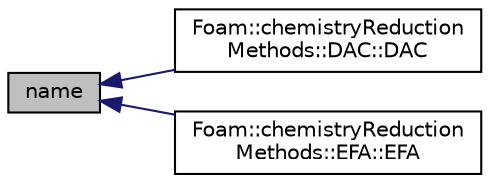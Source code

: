 digraph "name"
{
  bgcolor="transparent";
  edge [fontname="Helvetica",fontsize="10",labelfontname="Helvetica",labelfontsize="10"];
  node [fontname="Helvetica",fontsize="10",shape=record];
  rankdir="LR";
  Node1 [label="name",height=0.2,width=0.4,color="black", fillcolor="grey75", style="filled" fontcolor="black"];
  Node1 -> Node2 [dir="back",color="midnightblue",fontsize="10",style="solid",fontname="Helvetica"];
  Node2 [label="Foam::chemistryReduction\lMethods::DAC::DAC",height=0.2,width=0.4,color="black",URL="$classFoam_1_1chemistryReductionMethods_1_1DAC.html#a97e71408a55ea6177a0d4b36e0b05405",tooltip="Construct from components. "];
  Node1 -> Node3 [dir="back",color="midnightblue",fontsize="10",style="solid",fontname="Helvetica"];
  Node3 [label="Foam::chemistryReduction\lMethods::EFA::EFA",height=0.2,width=0.4,color="black",URL="$classFoam_1_1chemistryReductionMethods_1_1EFA.html#afab540fcaad6c8df307e6e1bd8f63314",tooltip="Construct from components. "];
}
